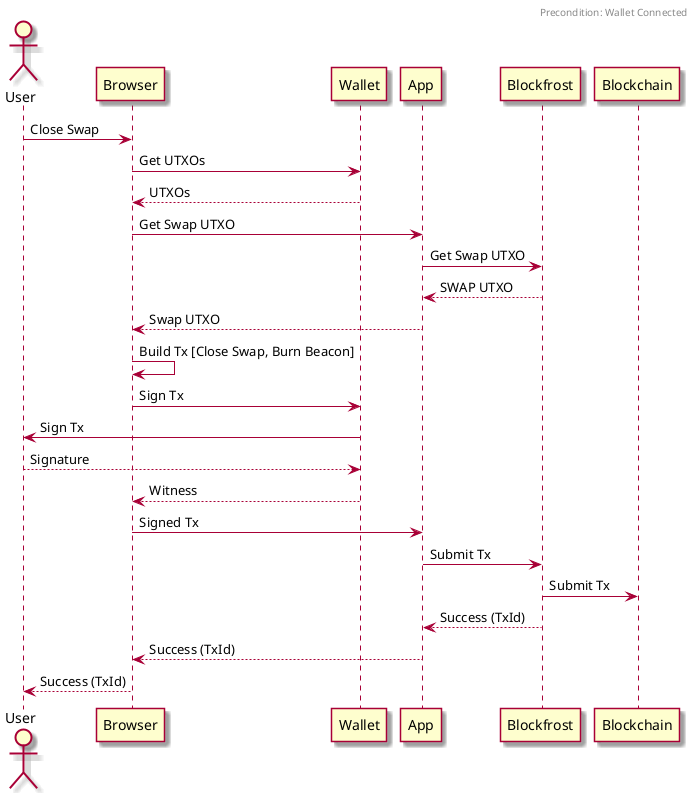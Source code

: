 @startuml close-swap

skin rose
header Precondition: Wallet Connected
actor User
User -> Browser : Close Swap
Browser -> Wallet : Get UTXOs
Wallet --> Browser : UTXOs
Browser -> App : Get Swap UTXO
App -> Blockfrost : Get Swap UTXO
Blockfrost --> App : SWAP UTXO
App --> Browser : Swap UTXO
Browser -> Browser : Build Tx [Close Swap, Burn Beacon]
Browser -> Wallet: Sign Tx
Wallet -> User: Sign Tx
User --> Wallet: Signature
Wallet --> Browser : Witness
Browser -> App : Signed Tx
App -> Blockfrost : Submit Tx
Blockfrost -> Blockchain : Submit Tx
Blockfrost --> App : Success (TxId)
App --> Browser : Success (TxId)
Browser --> User : Success (TxId)

   
@enduml